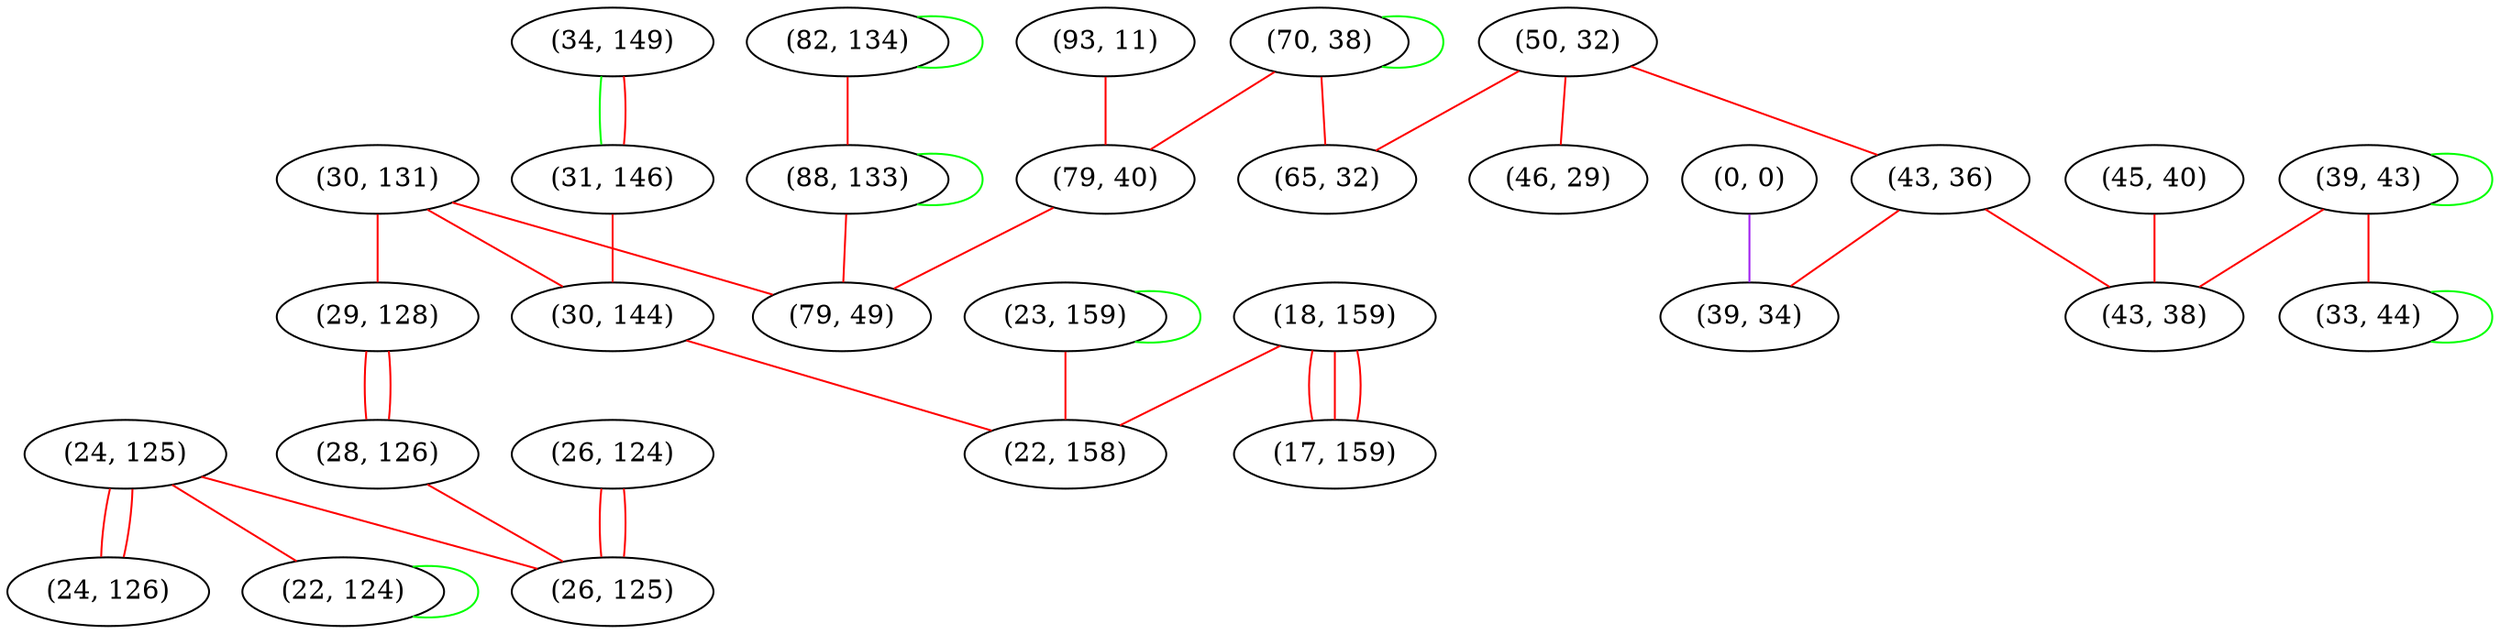 graph "" {
"(24, 125)";
"(23, 159)";
"(30, 131)";
"(34, 149)";
"(29, 128)";
"(93, 11)";
"(82, 134)";
"(45, 40)";
"(22, 124)";
"(24, 126)";
"(31, 146)";
"(70, 38)";
"(26, 124)";
"(79, 40)";
"(18, 159)";
"(50, 32)";
"(0, 0)";
"(43, 36)";
"(28, 126)";
"(26, 125)";
"(17, 159)";
"(30, 144)";
"(39, 43)";
"(39, 34)";
"(33, 44)";
"(88, 133)";
"(43, 38)";
"(65, 32)";
"(79, 49)";
"(46, 29)";
"(22, 158)";
"(24, 125)" -- "(24, 126)"  [color=red, key=0, weight=1];
"(24, 125)" -- "(24, 126)"  [color=red, key=1, weight=1];
"(24, 125)" -- "(26, 125)"  [color=red, key=0, weight=1];
"(24, 125)" -- "(22, 124)"  [color=red, key=0, weight=1];
"(23, 159)" -- "(23, 159)"  [color=green, key=0, weight=2];
"(23, 159)" -- "(22, 158)"  [color=red, key=0, weight=1];
"(30, 131)" -- "(30, 144)"  [color=red, key=0, weight=1];
"(30, 131)" -- "(29, 128)"  [color=red, key=0, weight=1];
"(30, 131)" -- "(79, 49)"  [color=red, key=0, weight=1];
"(34, 149)" -- "(31, 146)"  [color=green, key=0, weight=2];
"(34, 149)" -- "(31, 146)"  [color=red, key=1, weight=1];
"(29, 128)" -- "(28, 126)"  [color=red, key=0, weight=1];
"(29, 128)" -- "(28, 126)"  [color=red, key=1, weight=1];
"(93, 11)" -- "(79, 40)"  [color=red, key=0, weight=1];
"(82, 134)" -- "(82, 134)"  [color=green, key=0, weight=2];
"(82, 134)" -- "(88, 133)"  [color=red, key=0, weight=1];
"(45, 40)" -- "(43, 38)"  [color=red, key=0, weight=1];
"(22, 124)" -- "(22, 124)"  [color=green, key=0, weight=2];
"(31, 146)" -- "(30, 144)"  [color=red, key=0, weight=1];
"(70, 38)" -- "(65, 32)"  [color=red, key=0, weight=1];
"(70, 38)" -- "(79, 40)"  [color=red, key=0, weight=1];
"(70, 38)" -- "(70, 38)"  [color=green, key=0, weight=2];
"(26, 124)" -- "(26, 125)"  [color=red, key=0, weight=1];
"(26, 124)" -- "(26, 125)"  [color=red, key=1, weight=1];
"(79, 40)" -- "(79, 49)"  [color=red, key=0, weight=1];
"(18, 159)" -- "(17, 159)"  [color=red, key=0, weight=1];
"(18, 159)" -- "(17, 159)"  [color=red, key=1, weight=1];
"(18, 159)" -- "(17, 159)"  [color=red, key=2, weight=1];
"(18, 159)" -- "(22, 158)"  [color=red, key=0, weight=1];
"(50, 32)" -- "(65, 32)"  [color=red, key=0, weight=1];
"(50, 32)" -- "(43, 36)"  [color=red, key=0, weight=1];
"(50, 32)" -- "(46, 29)"  [color=red, key=0, weight=1];
"(0, 0)" -- "(39, 34)"  [color=purple, key=0, weight=4];
"(43, 36)" -- "(43, 38)"  [color=red, key=0, weight=1];
"(43, 36)" -- "(39, 34)"  [color=red, key=0, weight=1];
"(28, 126)" -- "(26, 125)"  [color=red, key=0, weight=1];
"(30, 144)" -- "(22, 158)"  [color=red, key=0, weight=1];
"(39, 43)" -- "(39, 43)"  [color=green, key=0, weight=2];
"(39, 43)" -- "(33, 44)"  [color=red, key=0, weight=1];
"(39, 43)" -- "(43, 38)"  [color=red, key=0, weight=1];
"(33, 44)" -- "(33, 44)"  [color=green, key=0, weight=2];
"(88, 133)" -- "(88, 133)"  [color=green, key=0, weight=2];
"(88, 133)" -- "(79, 49)"  [color=red, key=0, weight=1];
}
